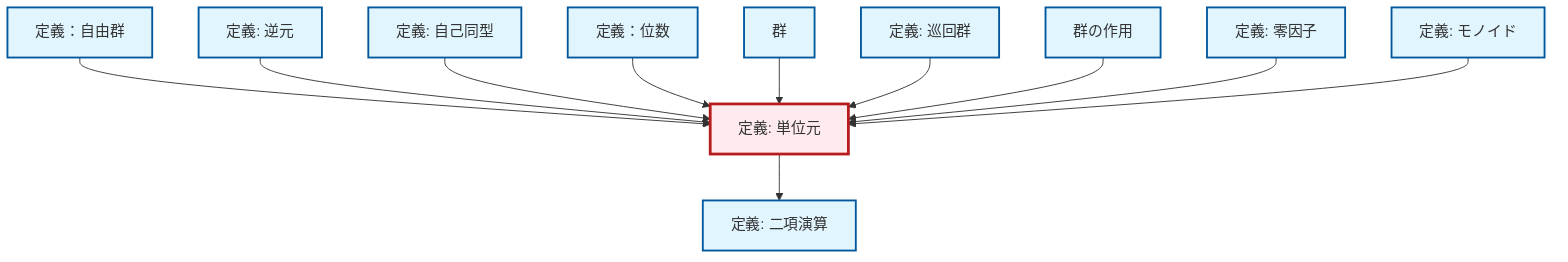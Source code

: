 graph TD
    classDef definition fill:#e1f5fe,stroke:#01579b,stroke-width:2px
    classDef theorem fill:#f3e5f5,stroke:#4a148c,stroke-width:2px
    classDef axiom fill:#fff3e0,stroke:#e65100,stroke-width:2px
    classDef example fill:#e8f5e9,stroke:#1b5e20,stroke-width:2px
    classDef current fill:#ffebee,stroke:#b71c1c,stroke-width:3px
    def-identity-element["定義: 単位元"]:::definition
    def-binary-operation["定義: 二項演算"]:::definition
    def-inverse-element["定義: 逆元"]:::definition
    def-free-group["定義：自由群"]:::definition
    def-cyclic-group["定義: 巡回群"]:::definition
    def-order["定義：位数"]:::definition
    def-group-action["群の作用"]:::definition
    def-monoid["定義: モノイド"]:::definition
    def-automorphism["定義: 自己同型"]:::definition
    def-group["群"]:::definition
    def-zero-divisor["定義: 零因子"]:::definition
    def-free-group --> def-identity-element
    def-inverse-element --> def-identity-element
    def-identity-element --> def-binary-operation
    def-automorphism --> def-identity-element
    def-order --> def-identity-element
    def-group --> def-identity-element
    def-cyclic-group --> def-identity-element
    def-group-action --> def-identity-element
    def-zero-divisor --> def-identity-element
    def-monoid --> def-identity-element
    class def-identity-element current